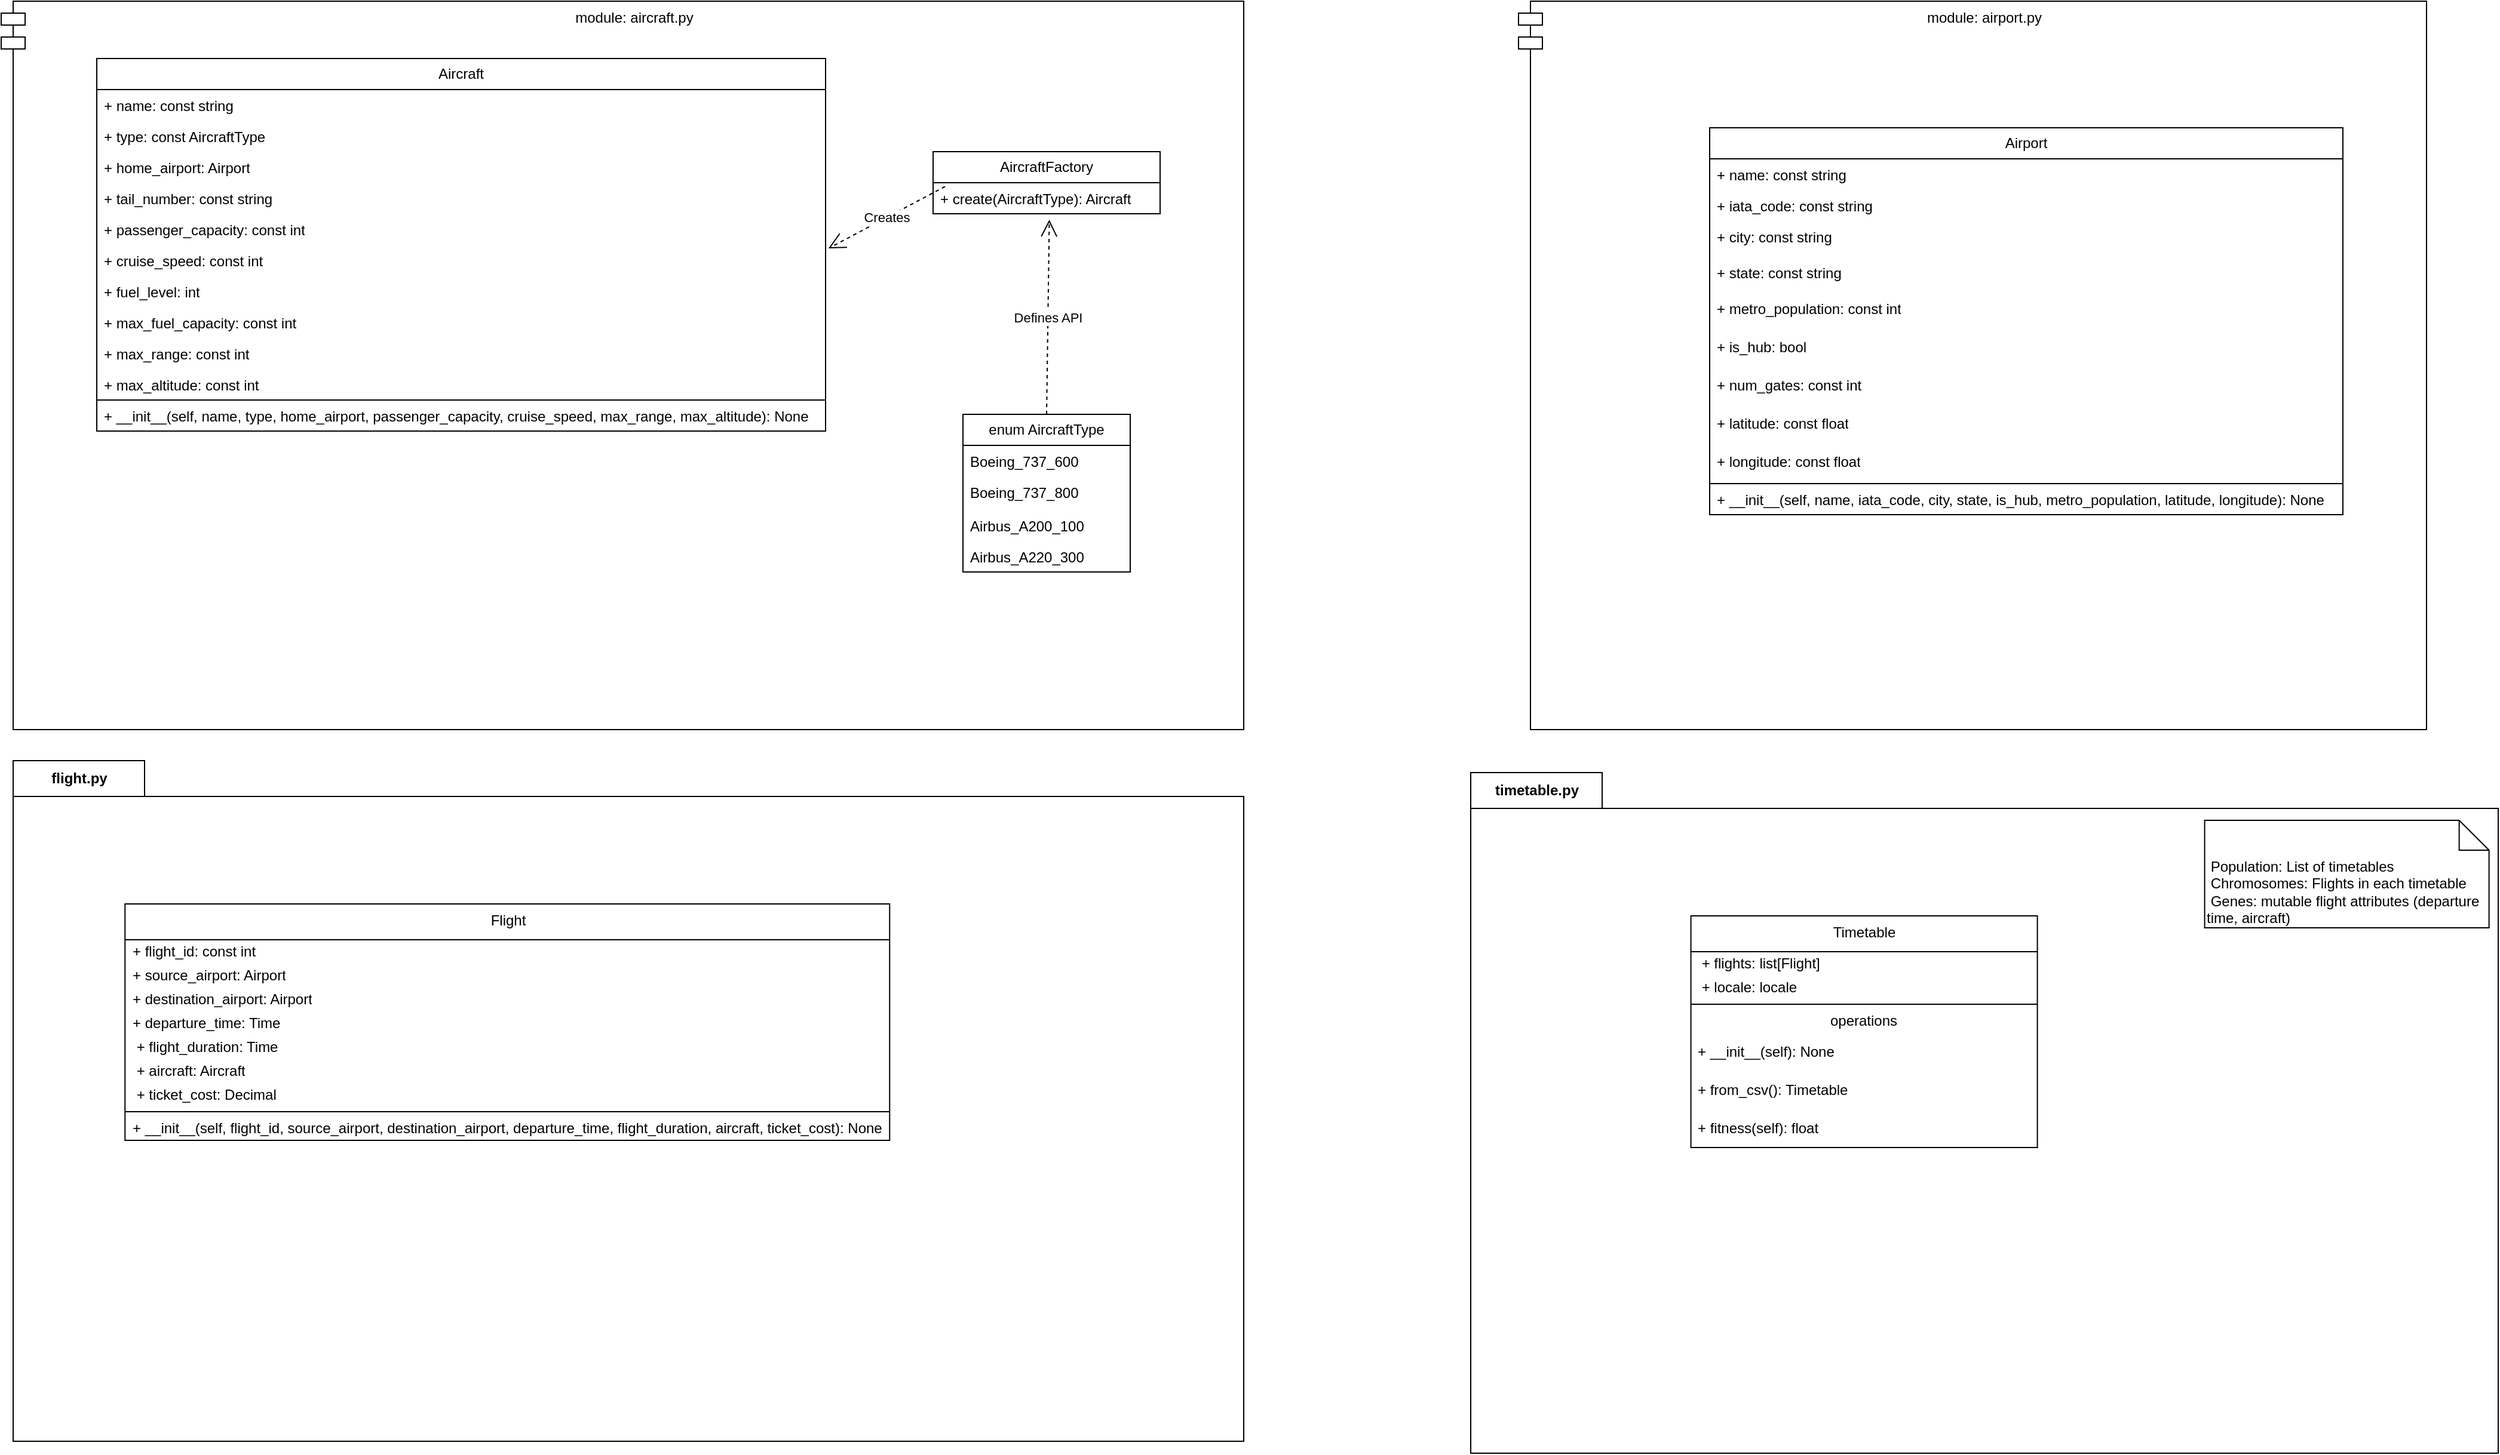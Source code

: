 <mxfile>
    <diagram id="C5RBs43oDa-KdzZeNtuy" name="Page-1">
        <mxGraphModel dx="3277" dy="907" grid="1" gridSize="10" guides="1" tooltips="1" connect="1" arrows="1" fold="1" page="1" pageScale="1" pageWidth="1200" pageHeight="1920" math="0" shadow="0">
            <root>
                <mxCell id="WIyWlLk6GJQsqaUBKTNV-0"/>
                <mxCell id="WIyWlLk6GJQsqaUBKTNV-1" parent="WIyWlLk6GJQsqaUBKTNV-0"/>
                <mxCell id="FBJqxQSfG6q5Dgu4mfyf-16" value="module: airport.py" style="shape=module;align=left;spacingLeft=20;align=center;verticalAlign=top;whiteSpace=wrap;html=1;" parent="WIyWlLk6GJQsqaUBKTNV-1" vertex="1">
                    <mxGeometry x="260" y="54" width="760" height="610" as="geometry"/>
                </mxCell>
                <mxCell id="FBJqxQSfG6q5Dgu4mfyf-5" value="module: aircraft.py" style="shape=module;align=left;spacingLeft=20;align=center;verticalAlign=top;whiteSpace=wrap;html=1;movable=1;resizable=1;rotatable=1;deletable=1;editable=1;locked=0;connectable=1;" parent="WIyWlLk6GJQsqaUBKTNV-1" vertex="1">
                    <mxGeometry x="-1010" y="54" width="1040" height="610" as="geometry"/>
                </mxCell>
                <mxCell id="iqvePdSqnSLNCN-937UF-0" value="Aircraft" style="swimlane;fontStyle=0;childLayout=stackLayout;horizontal=1;startSize=26;fillColor=none;horizontalStack=0;resizeParent=1;resizeParentMax=0;resizeLast=0;collapsible=1;marginBottom=0;whiteSpace=wrap;html=1;" parent="WIyWlLk6GJQsqaUBKTNV-1" vertex="1">
                    <mxGeometry x="-930" y="102" width="610" height="312" as="geometry"/>
                </mxCell>
                <mxCell id="iqvePdSqnSLNCN-937UF-1" value="+ name: const string" style="text;strokeColor=none;fillColor=none;align=left;verticalAlign=top;spacingLeft=4;spacingRight=4;overflow=hidden;rotatable=0;points=[[0,0.5],[1,0.5]];portConstraint=eastwest;whiteSpace=wrap;html=1;" parent="iqvePdSqnSLNCN-937UF-0" vertex="1">
                    <mxGeometry y="26" width="610" height="26" as="geometry"/>
                </mxCell>
                <mxCell id="2-22p67KsCmv7Br5WCcd-1" value="+ type: const AircraftType" style="text;strokeColor=none;fillColor=none;align=left;verticalAlign=top;spacingLeft=4;spacingRight=4;overflow=hidden;rotatable=0;points=[[0,0.5],[1,0.5]];portConstraint=eastwest;whiteSpace=wrap;html=1;" parent="iqvePdSqnSLNCN-937UF-0" vertex="1">
                    <mxGeometry y="52" width="610" height="26" as="geometry"/>
                </mxCell>
                <mxCell id="47" value="+ home_airport: Airport" style="text;strokeColor=none;fillColor=none;align=left;verticalAlign=top;spacingLeft=4;spacingRight=4;overflow=hidden;rotatable=0;points=[[0,0.5],[1,0.5]];portConstraint=eastwest;whiteSpace=wrap;html=1;" parent="iqvePdSqnSLNCN-937UF-0" vertex="1">
                    <mxGeometry y="78" width="610" height="26" as="geometry"/>
                </mxCell>
                <mxCell id="20" value="+ tail_number: const string" style="text;strokeColor=none;fillColor=none;align=left;verticalAlign=top;spacingLeft=4;spacingRight=4;overflow=hidden;rotatable=0;points=[[0,0.5],[1,0.5]];portConstraint=eastwest;whiteSpace=wrap;html=1;" parent="iqvePdSqnSLNCN-937UF-0" vertex="1">
                    <mxGeometry y="104" width="610" height="26" as="geometry"/>
                </mxCell>
                <mxCell id="iqvePdSqnSLNCN-937UF-2" value="+ passenger_capacity: const int" style="text;strokeColor=none;fillColor=none;align=left;verticalAlign=top;spacingLeft=4;spacingRight=4;overflow=hidden;rotatable=0;points=[[0,0.5],[1,0.5]];portConstraint=eastwest;whiteSpace=wrap;html=1;" parent="iqvePdSqnSLNCN-937UF-0" vertex="1">
                    <mxGeometry y="130" width="610" height="26" as="geometry"/>
                </mxCell>
                <mxCell id="2-22p67KsCmv7Br5WCcd-0" value="+ cruise_speed: const int" style="text;strokeColor=none;fillColor=none;align=left;verticalAlign=top;spacingLeft=4;spacingRight=4;overflow=hidden;rotatable=0;points=[[0,0.5],[1,0.5]];portConstraint=eastwest;whiteSpace=wrap;html=1;" parent="iqvePdSqnSLNCN-937UF-0" vertex="1">
                    <mxGeometry y="156" width="610" height="26" as="geometry"/>
                </mxCell>
                <mxCell id="6XMd4bnJF70WychvztIt-2" value="+ fuel_level: int" style="text;strokeColor=none;fillColor=none;align=left;verticalAlign=top;spacingLeft=4;spacingRight=4;overflow=hidden;rotatable=0;points=[[0,0.5],[1,0.5]];portConstraint=eastwest;whiteSpace=wrap;html=1;" parent="iqvePdSqnSLNCN-937UF-0" vertex="1">
                    <mxGeometry y="182" width="610" height="26" as="geometry"/>
                </mxCell>
                <mxCell id="6XMd4bnJF70WychvztIt-1" value="+ max_fuel_capacity: const int" style="text;strokeColor=none;fillColor=none;align=left;verticalAlign=top;spacingLeft=4;spacingRight=4;overflow=hidden;rotatable=0;points=[[0,0.5],[1,0.5]];portConstraint=eastwest;whiteSpace=wrap;html=1;" parent="iqvePdSqnSLNCN-937UF-0" vertex="1">
                    <mxGeometry y="208" width="610" height="26" as="geometry"/>
                </mxCell>
                <mxCell id="2-22p67KsCmv7Br5WCcd-2" value="+ max_range: const int" style="text;strokeColor=none;fillColor=none;align=left;verticalAlign=top;spacingLeft=4;spacingRight=4;overflow=hidden;rotatable=0;points=[[0,0.5],[1,0.5]];portConstraint=eastwest;whiteSpace=wrap;html=1;" parent="iqvePdSqnSLNCN-937UF-0" vertex="1">
                    <mxGeometry y="234" width="610" height="26" as="geometry"/>
                </mxCell>
                <mxCell id="iqvePdSqnSLNCN-937UF-3" value="+ max_altitude: const int" style="text;strokeColor=none;fillColor=none;align=left;verticalAlign=top;spacingLeft=4;spacingRight=4;overflow=hidden;rotatable=0;points=[[0,0.5],[1,0.5]];portConstraint=eastwest;whiteSpace=wrap;html=1;" parent="iqvePdSqnSLNCN-937UF-0" vertex="1">
                    <mxGeometry y="260" width="610" height="26" as="geometry"/>
                </mxCell>
                <mxCell id="2-22p67KsCmv7Br5WCcd-8" value="+ __init__(self, name, type, home_airport, passenger_capacity, cruise_speed, max_range, max_altitude): None" style="text;strokeColor=default;fillColor=none;align=left;verticalAlign=top;spacingLeft=4;spacingRight=4;overflow=hidden;rotatable=0;points=[[0,0.5],[1,0.5]];portConstraint=eastwest;whiteSpace=wrap;html=1;" parent="iqvePdSqnSLNCN-937UF-0" vertex="1">
                    <mxGeometry y="286" width="610" height="26" as="geometry"/>
                </mxCell>
                <mxCell id="iqvePdSqnSLNCN-937UF-4" value="Airport" style="swimlane;fontStyle=0;childLayout=stackLayout;horizontal=1;startSize=26;fillColor=none;horizontalStack=0;resizeParent=1;resizeParentMax=0;resizeLast=0;collapsible=1;marginBottom=0;whiteSpace=wrap;html=1;" parent="WIyWlLk6GJQsqaUBKTNV-1" vertex="1">
                    <mxGeometry x="420" y="160" width="530" height="324" as="geometry"/>
                </mxCell>
                <mxCell id="iqvePdSqnSLNCN-937UF-5" value="+ name: const string" style="text;strokeColor=none;fillColor=none;align=left;verticalAlign=top;spacingLeft=4;spacingRight=4;overflow=hidden;rotatable=0;points=[[0,0.5],[1,0.5]];portConstraint=eastwest;whiteSpace=wrap;html=1;" parent="iqvePdSqnSLNCN-937UF-4" vertex="1">
                    <mxGeometry y="26" width="530" height="26" as="geometry"/>
                </mxCell>
                <mxCell id="iqvePdSqnSLNCN-937UF-6" value="+ iata_code: const string" style="text;strokeColor=none;fillColor=none;align=left;verticalAlign=top;spacingLeft=4;spacingRight=4;overflow=hidden;rotatable=0;points=[[0,0.5],[1,0.5]];portConstraint=eastwest;whiteSpace=wrap;html=1;" parent="iqvePdSqnSLNCN-937UF-4" vertex="1">
                    <mxGeometry y="52" width="530" height="26" as="geometry"/>
                </mxCell>
                <mxCell id="iqvePdSqnSLNCN-937UF-8" value="+ city: const string" style="text;strokeColor=none;fillColor=none;align=left;verticalAlign=top;spacingLeft=4;spacingRight=4;overflow=hidden;rotatable=0;points=[[0,0.5],[1,0.5]];portConstraint=eastwest;whiteSpace=wrap;html=1;" parent="iqvePdSqnSLNCN-937UF-4" vertex="1">
                    <mxGeometry y="78" width="530" height="30" as="geometry"/>
                </mxCell>
                <mxCell id="iqvePdSqnSLNCN-937UF-9" value="+ state: const string" style="text;strokeColor=none;fillColor=none;align=left;verticalAlign=top;spacingLeft=4;spacingRight=4;overflow=hidden;rotatable=0;points=[[0,0.5],[1,0.5]];portConstraint=eastwest;whiteSpace=wrap;html=1;" parent="iqvePdSqnSLNCN-937UF-4" vertex="1">
                    <mxGeometry y="108" width="530" height="30" as="geometry"/>
                </mxCell>
                <mxCell id="iqvePdSqnSLNCN-937UF-10" value="+ metro_population: const int" style="text;strokeColor=none;fillColor=none;align=left;verticalAlign=top;spacingLeft=4;spacingRight=4;overflow=hidden;rotatable=0;points=[[0,0.5],[1,0.5]];portConstraint=eastwest;whiteSpace=wrap;html=1;" parent="iqvePdSqnSLNCN-937UF-4" vertex="1">
                    <mxGeometry y="138" width="530" height="32" as="geometry"/>
                </mxCell>
                <mxCell id="iqvePdSqnSLNCN-937UF-34" value="+ is_hub: bool" style="text;strokeColor=none;fillColor=none;align=left;verticalAlign=top;spacingLeft=4;spacingRight=4;overflow=hidden;rotatable=0;points=[[0,0.5],[1,0.5]];portConstraint=eastwest;whiteSpace=wrap;html=1;" parent="iqvePdSqnSLNCN-937UF-4" vertex="1">
                    <mxGeometry y="170" width="530" height="32" as="geometry"/>
                </mxCell>
                <mxCell id="iqvePdSqnSLNCN-937UF-31" value="+ num_gates: const int" style="text;strokeColor=none;fillColor=none;align=left;verticalAlign=top;spacingLeft=4;spacingRight=4;overflow=hidden;rotatable=0;points=[[0,0.5],[1,0.5]];portConstraint=eastwest;whiteSpace=wrap;html=1;" parent="iqvePdSqnSLNCN-937UF-4" vertex="1">
                    <mxGeometry y="202" width="530" height="32" as="geometry"/>
                </mxCell>
                <mxCell id="iqvePdSqnSLNCN-937UF-12" value="+ latitude: const float" style="text;strokeColor=none;fillColor=none;align=left;verticalAlign=top;spacingLeft=4;spacingRight=4;overflow=hidden;rotatable=0;points=[[0,0.5],[1,0.5]];portConstraint=eastwest;whiteSpace=wrap;html=1;" parent="iqvePdSqnSLNCN-937UF-4" vertex="1">
                    <mxGeometry y="234" width="530" height="32" as="geometry"/>
                </mxCell>
                <mxCell id="iqvePdSqnSLNCN-937UF-13" value="+ longitude: const float" style="text;strokeColor=none;fillColor=none;align=left;verticalAlign=top;spacingLeft=4;spacingRight=4;overflow=hidden;rotatable=0;points=[[0,0.5],[1,0.5]];portConstraint=eastwest;whiteSpace=wrap;html=1;" parent="iqvePdSqnSLNCN-937UF-4" vertex="1">
                    <mxGeometry y="266" width="530" height="32" as="geometry"/>
                </mxCell>
                <mxCell id="iqvePdSqnSLNCN-937UF-30" value="+ __init__(self, name, iata_code, city, state, is_hub, metro_population, latitude, longitude): None" style="text;strokeColor=default;fillColor=none;align=left;verticalAlign=top;spacingLeft=4;spacingRight=4;overflow=hidden;rotatable=0;points=[[0,0.5],[1,0.5]];portConstraint=eastwest;whiteSpace=wrap;html=1;" parent="iqvePdSqnSLNCN-937UF-4" vertex="1">
                    <mxGeometry y="298" width="530" height="26" as="geometry"/>
                </mxCell>
                <mxCell id="FBJqxQSfG6q5Dgu4mfyf-0" value="enum AircraftType" style="swimlane;fontStyle=0;childLayout=stackLayout;horizontal=1;startSize=26;fillColor=none;horizontalStack=0;resizeParent=1;resizeParentMax=0;resizeLast=0;collapsible=1;marginBottom=0;whiteSpace=wrap;html=1;" parent="WIyWlLk6GJQsqaUBKTNV-1" vertex="1">
                    <mxGeometry x="-205" y="400" width="140" height="132" as="geometry"/>
                </mxCell>
                <mxCell id="FBJqxQSfG6q5Dgu4mfyf-1" value="Boeing_737_600" style="text;strokeColor=none;fillColor=none;align=left;verticalAlign=top;spacingLeft=4;spacingRight=4;overflow=hidden;rotatable=0;points=[[0,0.5],[1,0.5]];portConstraint=eastwest;whiteSpace=wrap;html=1;" parent="FBJqxQSfG6q5Dgu4mfyf-0" vertex="1">
                    <mxGeometry y="26" width="140" height="26" as="geometry"/>
                </mxCell>
                <mxCell id="FBJqxQSfG6q5Dgu4mfyf-2" value="Boeing_737_800" style="text;strokeColor=none;fillColor=none;align=left;verticalAlign=top;spacingLeft=4;spacingRight=4;overflow=hidden;rotatable=0;points=[[0,0.5],[1,0.5]];portConstraint=eastwest;whiteSpace=wrap;html=1;" parent="FBJqxQSfG6q5Dgu4mfyf-0" vertex="1">
                    <mxGeometry y="52" width="140" height="28" as="geometry"/>
                </mxCell>
                <mxCell id="FBJqxQSfG6q5Dgu4mfyf-4" value="Airbus_A200_100" style="text;strokeColor=none;fillColor=none;align=left;verticalAlign=top;spacingLeft=4;spacingRight=4;overflow=hidden;rotatable=0;points=[[0,0.5],[1,0.5]];portConstraint=eastwest;whiteSpace=wrap;html=1;" parent="FBJqxQSfG6q5Dgu4mfyf-0" vertex="1">
                    <mxGeometry y="80" width="140" height="26" as="geometry"/>
                </mxCell>
                <mxCell id="FBJqxQSfG6q5Dgu4mfyf-3" value="Airbus_A220_300" style="text;strokeColor=none;fillColor=none;align=left;verticalAlign=top;spacingLeft=4;spacingRight=4;overflow=hidden;rotatable=0;points=[[0,0.5],[1,0.5]];portConstraint=eastwest;whiteSpace=wrap;html=1;" parent="FBJqxQSfG6q5Dgu4mfyf-0" vertex="1">
                    <mxGeometry y="106" width="140" height="26" as="geometry"/>
                </mxCell>
                <mxCell id="FBJqxQSfG6q5Dgu4mfyf-6" value="AircraftFactory" style="swimlane;fontStyle=0;childLayout=stackLayout;horizontal=1;startSize=26;fillColor=none;horizontalStack=0;resizeParent=1;resizeParentMax=0;resizeLast=0;collapsible=1;marginBottom=0;whiteSpace=wrap;html=1;" parent="WIyWlLk6GJQsqaUBKTNV-1" vertex="1">
                    <mxGeometry x="-230" y="180" width="190" height="52" as="geometry"/>
                </mxCell>
                <mxCell id="FBJqxQSfG6q5Dgu4mfyf-7" value="+ create(AircraftType): Aircraft" style="text;strokeColor=none;fillColor=none;align=left;verticalAlign=top;spacingLeft=4;spacingRight=4;overflow=hidden;rotatable=0;points=[[0,0.5],[1,0.5]];portConstraint=eastwest;whiteSpace=wrap;html=1;" parent="FBJqxQSfG6q5Dgu4mfyf-6" vertex="1">
                    <mxGeometry y="26" width="190" height="26" as="geometry"/>
                </mxCell>
                <mxCell id="FBJqxQSfG6q5Dgu4mfyf-15" value="&lt;div&gt;Defines API&lt;/div&gt;" style="endArrow=open;endSize=12;dashed=1;html=1;rounded=0;exitX=0.5;exitY=0;exitDx=0;exitDy=0;entryX=0.512;entryY=1.192;entryDx=0;entryDy=0;entryPerimeter=0;" parent="WIyWlLk6GJQsqaUBKTNV-1" source="FBJqxQSfG6q5Dgu4mfyf-0" target="FBJqxQSfG6q5Dgu4mfyf-7" edge="1">
                    <mxGeometry width="160" relative="1" as="geometry">
                        <mxPoint x="-140" y="310" as="sourcePoint"/>
                        <mxPoint x="20" y="310" as="targetPoint"/>
                    </mxGeometry>
                </mxCell>
                <mxCell id="2-22p67KsCmv7Br5WCcd-5" value="&lt;div&gt;Creates&lt;/div&gt;" style="endArrow=open;endSize=12;dashed=1;html=1;rounded=0;entryX=1.004;entryY=0.115;entryDx=0;entryDy=0;entryPerimeter=0;" parent="WIyWlLk6GJQsqaUBKTNV-1" target="2-22p67KsCmv7Br5WCcd-0" edge="1">
                    <mxGeometry width="160" relative="1" as="geometry">
                        <mxPoint x="-220" y="209.217" as="sourcePoint"/>
                        <mxPoint x="-300" y="232" as="targetPoint"/>
                    </mxGeometry>
                </mxCell>
                <mxCell id="21" value="flight.py" style="shape=folder;fontStyle=1;tabWidth=110;tabHeight=30;tabPosition=left;html=1;boundedLbl=1;labelInHeader=1;container=1;collapsible=0;" parent="WIyWlLk6GJQsqaUBKTNV-1" vertex="1">
                    <mxGeometry x="-1000" y="690" width="1030" height="570" as="geometry"/>
                </mxCell>
                <mxCell id="22" value="" style="html=1;strokeColor=none;resizeWidth=1;resizeHeight=1;fillColor=none;part=1;connectable=0;allowArrows=0;deletable=0;" parent="21" vertex="1">
                    <mxGeometry width="1030" height="399" relative="1" as="geometry">
                        <mxPoint y="30" as="offset"/>
                    </mxGeometry>
                </mxCell>
                <mxCell id="23" value="Flight" style="swimlane;fontStyle=0;align=center;verticalAlign=top;childLayout=stackLayout;horizontal=1;startSize=30;horizontalStack=0;resizeParent=1;resizeParentMax=0;resizeLast=0;collapsible=0;marginBottom=0;html=1;" parent="21" vertex="1">
                    <mxGeometry x="93.636" y="120" width="640" height="198" as="geometry"/>
                </mxCell>
                <mxCell id="42" value="+ flight_id: const int" style="text;html=1;strokeColor=none;fillColor=none;align=left;verticalAlign=middle;spacingLeft=4;spacingRight=4;overflow=hidden;rotatable=0;points=[[0,0.5],[1,0.5]];portConstraint=eastwest;" parent="23" vertex="1">
                    <mxGeometry y="30" width="640" height="20" as="geometry"/>
                </mxCell>
                <mxCell id="24" value="+ source_airport: Airport" style="text;html=1;strokeColor=none;fillColor=none;align=left;verticalAlign=middle;spacingLeft=4;spacingRight=4;overflow=hidden;rotatable=0;points=[[0,0.5],[1,0.5]];portConstraint=eastwest;" parent="23" vertex="1">
                    <mxGeometry y="50" width="640" height="20" as="geometry"/>
                </mxCell>
                <mxCell id="25" value="+ destination_airport: Airport" style="text;html=1;strokeColor=none;fillColor=none;align=left;verticalAlign=middle;spacingLeft=4;spacingRight=4;overflow=hidden;rotatable=0;points=[[0,0.5],[1,0.5]];portConstraint=eastwest;" parent="23" vertex="1">
                    <mxGeometry y="70" width="640" height="20" as="geometry"/>
                </mxCell>
                <mxCell id="26" value="+ departure_time: Time" style="text;html=1;strokeColor=none;fillColor=none;align=left;verticalAlign=middle;spacingLeft=4;spacingRight=4;overflow=hidden;rotatable=0;points=[[0,0.5],[1,0.5]];portConstraint=eastwest;" parent="23" vertex="1">
                    <mxGeometry y="90" width="640" height="20" as="geometry"/>
                </mxCell>
                <mxCell id="27" value="&amp;nbsp;+ flight_duration: Time" style="text;html=1;strokeColor=none;fillColor=none;align=left;verticalAlign=middle;spacingLeft=4;spacingRight=4;overflow=hidden;rotatable=0;points=[[0,0.5],[1,0.5]];portConstraint=eastwest;" parent="23" vertex="1">
                    <mxGeometry y="110" width="640" height="20" as="geometry"/>
                </mxCell>
                <mxCell id="28" value="&amp;nbsp;+ aircraft: Aircraft" style="text;html=1;strokeColor=none;fillColor=none;align=left;verticalAlign=middle;spacingLeft=4;spacingRight=4;overflow=hidden;rotatable=0;points=[[0,0.5],[1,0.5]];portConstraint=eastwest;" parent="23" vertex="1">
                    <mxGeometry y="130" width="640" height="20" as="geometry"/>
                </mxCell>
                <mxCell id="41" value="&amp;nbsp;+ ticket_cost: Decimal" style="text;html=1;strokeColor=none;fillColor=none;align=left;verticalAlign=middle;spacingLeft=4;spacingRight=4;overflow=hidden;rotatable=0;points=[[0,0.5],[1,0.5]];portConstraint=eastwest;" parent="23" vertex="1">
                    <mxGeometry y="150" width="640" height="20" as="geometry"/>
                </mxCell>
                <mxCell id="31" value="" style="line;strokeWidth=1;fillColor=none;align=left;verticalAlign=middle;spacingTop=-1;spacingLeft=3;spacingRight=3;rotatable=0;labelPosition=right;points=[];portConstraint=eastwest;" parent="23" vertex="1">
                    <mxGeometry y="170" width="640" height="8" as="geometry"/>
                </mxCell>
                <mxCell id="43" value="+ __init__(self, flight_id, source_airport, destination_airport, departure_time, flight_duration, aircraft, ticket_cost): None" style="text;html=1;strokeColor=none;fillColor=none;align=left;verticalAlign=middle;spacingLeft=4;spacingRight=4;overflow=hidden;rotatable=0;points=[[0,0.5],[1,0.5]];portConstraint=eastwest;" parent="23" vertex="1">
                    <mxGeometry y="178" width="640" height="20" as="geometry"/>
                </mxCell>
                <mxCell id="32" value="timetable.py" style="shape=folder;fontStyle=1;tabWidth=110;tabHeight=30;tabPosition=left;html=1;boundedLbl=1;labelInHeader=1;container=1;collapsible=0;" parent="WIyWlLk6GJQsqaUBKTNV-1" vertex="1">
                    <mxGeometry x="220" y="700" width="860" height="570" as="geometry"/>
                </mxCell>
                <mxCell id="33" value="" style="html=1;strokeColor=none;resizeWidth=1;resizeHeight=1;fillColor=none;part=1;connectable=0;allowArrows=0;deletable=0;" parent="32" vertex="1">
                    <mxGeometry width="860" height="399" relative="1" as="geometry">
                        <mxPoint y="30" as="offset"/>
                    </mxGeometry>
                </mxCell>
                <mxCell id="34" value="Timetable" style="swimlane;fontStyle=0;align=center;verticalAlign=top;childLayout=stackLayout;horizontal=1;startSize=30;horizontalStack=0;resizeParent=1;resizeParentMax=0;resizeLast=0;collapsible=0;marginBottom=0;html=1;" parent="32" vertex="1">
                    <mxGeometry x="184.286" y="120" width="290" height="194" as="geometry"/>
                </mxCell>
                <mxCell id="35" value="&amp;nbsp;+ flights: list[Flight]" style="text;html=1;strokeColor=none;fillColor=none;align=left;verticalAlign=middle;spacingLeft=4;spacingRight=4;overflow=hidden;rotatable=0;points=[[0,0.5],[1,0.5]];portConstraint=eastwest;" parent="34" vertex="1">
                    <mxGeometry y="30" width="290" height="20" as="geometry"/>
                </mxCell>
                <mxCell id="46" value="&amp;nbsp;+ locale: locale" style="text;html=1;strokeColor=none;fillColor=none;align=left;verticalAlign=middle;spacingLeft=4;spacingRight=4;overflow=hidden;rotatable=0;points=[[0,0.5],[1,0.5]];portConstraint=eastwest;" parent="34" vertex="1">
                    <mxGeometry y="50" width="290" height="20" as="geometry"/>
                </mxCell>
                <mxCell id="36" value="" style="line;strokeWidth=1;fillColor=none;align=left;verticalAlign=middle;spacingTop=-1;spacingLeft=3;spacingRight=3;rotatable=0;labelPosition=right;points=[];portConstraint=eastwest;" parent="34" vertex="1">
                    <mxGeometry y="70" width="290" height="8" as="geometry"/>
                </mxCell>
                <mxCell id="37" value="operations" style="text;html=1;strokeColor=none;fillColor=none;align=center;verticalAlign=middle;spacingLeft=4;spacingRight=4;overflow=hidden;rotatable=0;points=[[0,0.5],[1,0.5]];portConstraint=eastwest;" parent="34" vertex="1">
                    <mxGeometry y="78" width="290" height="20" as="geometry"/>
                </mxCell>
                <mxCell id="44" value="+ __init__(self): None" style="text;html=1;strokeColor=none;fillColor=none;align=left;verticalAlign=middle;spacingLeft=4;spacingRight=4;overflow=hidden;rotatable=0;points=[[0,0.5],[1,0.5]];portConstraint=eastwest;" parent="34" vertex="1">
                    <mxGeometry y="98" width="290" height="32" as="geometry"/>
                </mxCell>
                <mxCell id="45" value="+ from_csv(): Timetable" style="text;html=1;strokeColor=none;fillColor=none;align=left;verticalAlign=middle;spacingLeft=4;spacingRight=4;overflow=hidden;rotatable=0;points=[[0,0.5],[1,0.5]];portConstraint=eastwest;" parent="34" vertex="1">
                    <mxGeometry y="130" width="290" height="32" as="geometry"/>
                </mxCell>
                <mxCell id="38" value="+ fitness(self): float" style="text;html=1;strokeColor=none;fillColor=none;align=left;verticalAlign=middle;spacingLeft=4;spacingRight=4;overflow=hidden;rotatable=0;points=[[0,0.5],[1,0.5]];portConstraint=eastwest;" parent="34" vertex="1">
                    <mxGeometry y="162" width="290" height="32" as="geometry"/>
                </mxCell>
                <mxCell id="39" value="&amp;nbsp;Population: List of timetables&lt;br&gt;&amp;nbsp;Chromosomes: Flights in each timetable&lt;br&gt;&amp;nbsp;Genes: mutable flight attributes (departure time, aircraft)" style="shape=note2;boundedLbl=1;whiteSpace=wrap;html=1;size=25;verticalAlign=top;align=left;" parent="32" vertex="1">
                    <mxGeometry x="614.286" y="40" width="238.036" height="90" as="geometry"/>
                </mxCell>
            </root>
        </mxGraphModel>
    </diagram>
</mxfile>